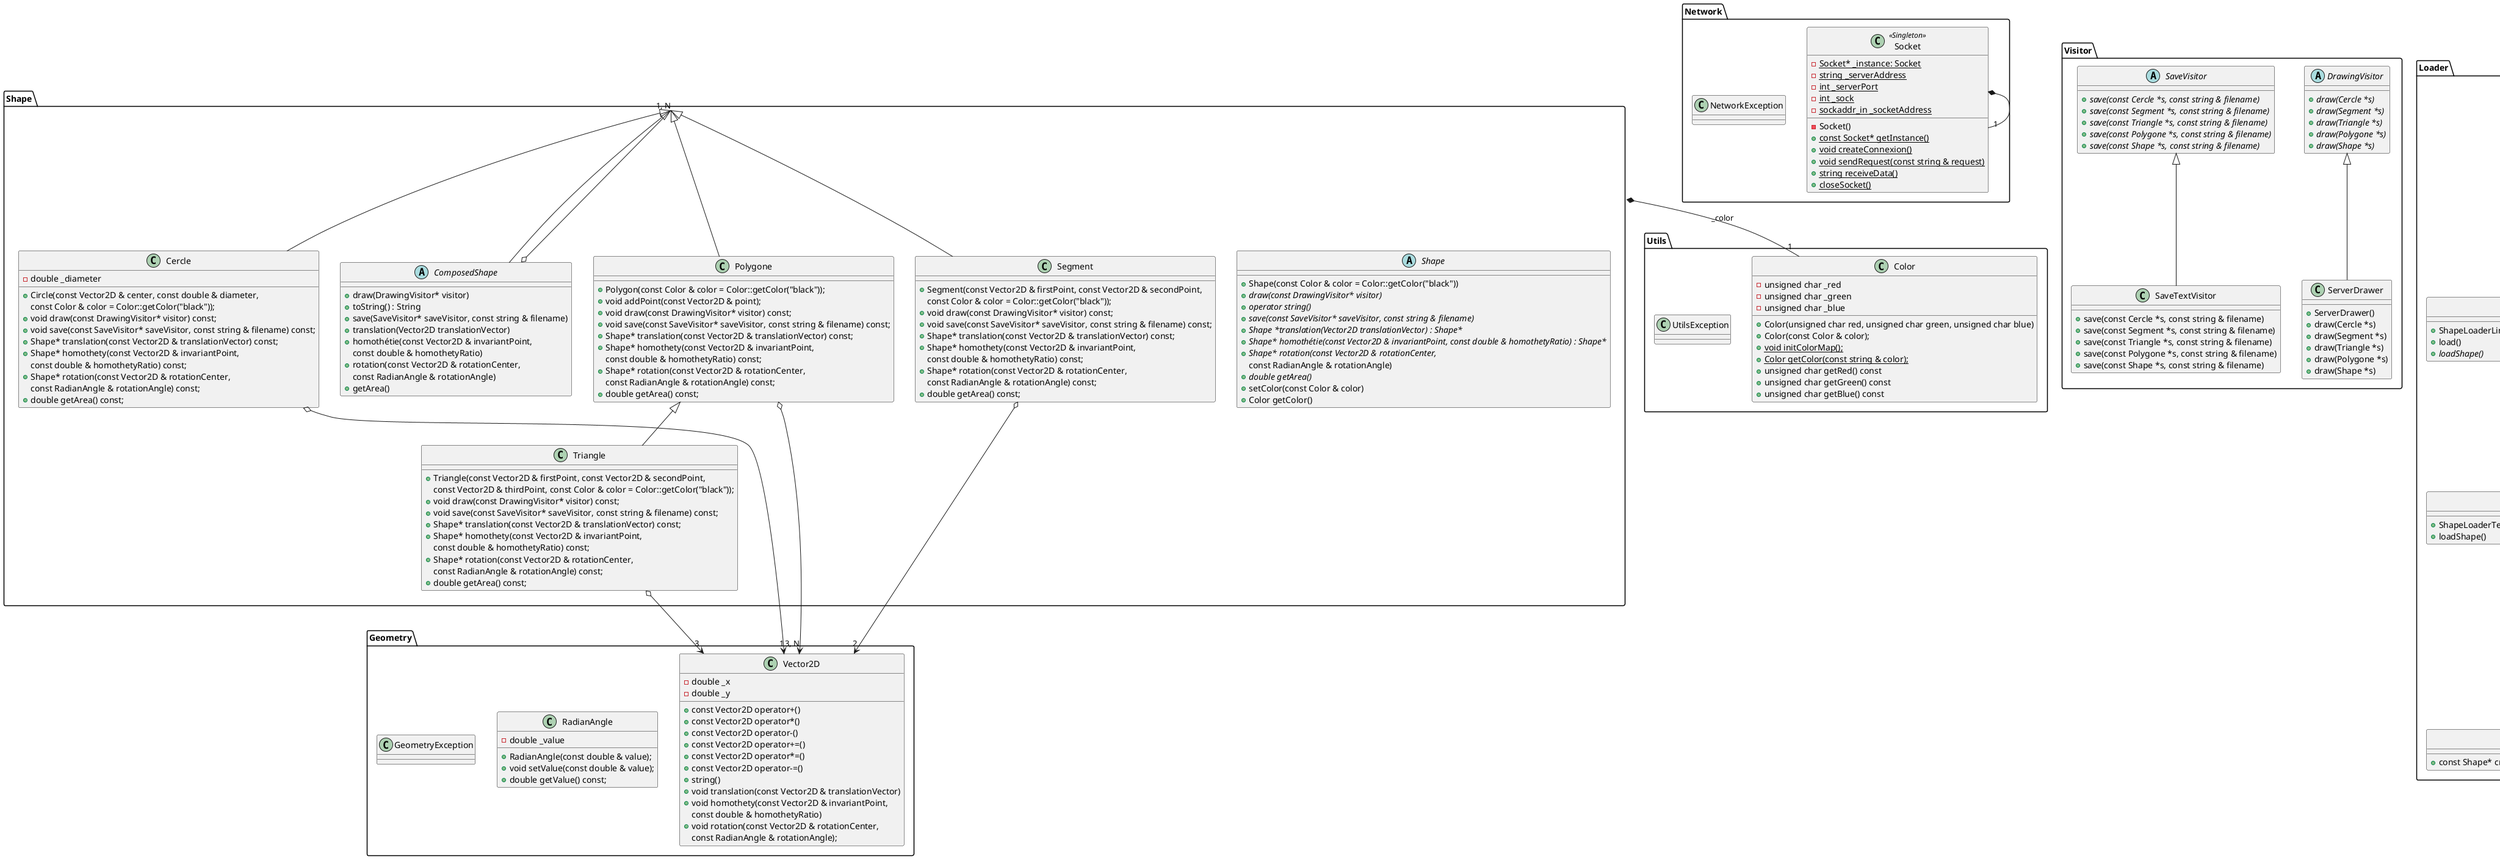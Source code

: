 @startuml

package Utils {
    class Color {
        -unsigned char _red
        -unsigned char _green
        -unsigned char _blue
        +Color(unsigned char red, unsigned char green, unsigned char blue)
        +Color(const Color & color);
        +{static} void initColorMap();
        +{static} Color getColor(const string & color);
        +unsigned char getRed() const
        +unsigned char getGreen() const
        +unsigned char getBlue() const
    }

    class UtilsException
}

package Shape {
    abstract class Shape {
        +Shape(const Color & color = Color::getColor("black"))
        +{abstract} draw(const DrawingVisitor* visitor)
        +{abstract} operator string()
        +{abstract} save(const SaveVisitor* saveVisitor, const string & filename)
        +{abstract} Shape *translation(Vector2D translationVector) : Shape*
        +{abstract} Shape* homothétie(const Vector2D & invariantPoint, const double & homothetyRatio) : Shape*
        +{abstract} Shape* rotation(const Vector2D & rotationCenter,
        const RadianAngle & rotationAngle)
        +{abstract} double getArea()
        +setColor(const Color & color)
        +Color getColor()
    }

    abstract class ComposedShape {
        +draw(DrawingVisitor* visitor)
        +toString() : String
        +save(SaveVisitor* saveVisitor, const string & filename)
        +translation(Vector2D translationVector)
        +homothétie(const Vector2D & invariantPoint,
        const double & homothetyRatio)
        +rotation(const Vector2D & rotationCenter,
        const RadianAngle & rotationAngle)
        +getArea()
    }

    class Cercle {
        -double _diameter
        +Circle(const Vector2D & center, const double & diameter,
         const Color & color = Color::getColor("black"));
        +void draw(const DrawingVisitor* visitor) const;
        +void save(const SaveVisitor* saveVisitor, const string & filename) const;
        +Shape* translation(const Vector2D & translationVector) const;
        +Shape* homothety(const Vector2D & invariantPoint,
        const double & homothetyRatio) const;
        +Shape* rotation(const Vector2D & rotationCenter,
        const RadianAngle & rotationAngle) const;
        +double getArea() const;
    }

    class Segment {
        +Segment(const Vector2D & firstPoint, const Vector2D & secondPoint,
        const Color & color = Color::getColor("black"));
        +void draw(const DrawingVisitor* visitor) const;
        +void save(const SaveVisitor* saveVisitor, const string & filename) const;
        +Shape* translation(const Vector2D & translationVector) const;
        +Shape* homothety(const Vector2D & invariantPoint,
        const double & homothetyRatio) const;
        +Shape* rotation(const Vector2D & rotationCenter,
        const RadianAngle & rotationAngle) const;
        +double getArea() const;
    }

    class Triangle {
        +Triangle(const Vector2D & firstPoint, const Vector2D & secondPoint,
        const Vector2D & thirdPoint, const Color & color = Color::getColor("black"));
        +void draw(const DrawingVisitor* visitor) const;
        +void save(const SaveVisitor* saveVisitor, const string & filename) const;
        +Shape* translation(const Vector2D & translationVector) const;
        +Shape* homothety(const Vector2D & invariantPoint,
        const double & homothetyRatio) const;
        +Shape* rotation(const Vector2D & rotationCenter,
        const RadianAngle & rotationAngle) const;
        +double getArea() const;
    }

    class Polygone {
        +Polygon(const Color & color = Color::getColor("black"));
        +void addPoint(const Vector2D & point);
        +void draw(const DrawingVisitor* visitor) const;
        +void save(const SaveVisitor* saveVisitor, const string & filename) const;
        +Shape* translation(const Vector2D & translationVector) const;
        +Shape* homothety(const Vector2D & invariantPoint,
        const double & homothetyRatio) const;
        +Shape* rotation(const Vector2D & rotationCenter,
        const RadianAngle & rotationAngle) const;
        +double getArea() const;
    }


}

package Network {
    class Socket << Singleton >> {
        -{static} Socket* _instance: Socket
        -{static} string _serverAddress
        -{static} int _serverPort
        -{static} int _sock
        -{static} sockaddr_in _socketAddress
        -Socket()
        +{static} const Socket* getInstance()
        +{static} void createConnexion()
        +{static} void sendRequest(const string & request)
        +{static} string receiveData()
        +{static} closeSocket()
    }

    class NetworkException

    Socket *-- "1" Socket
}

package Visitor {
    abstract class DrawingVisitor {
        +{abstract} draw(Cercle *s)
        +{abstract} draw(Segment *s)
        +{abstract} draw(Triangle *s)
        +{abstract} draw(Polygone *s)
        +{abstract} draw(Shape *s)
    }

    abstract class SaveVisitor {
        +{abstract} save(const Cercle *s, const string & filename)
        +{abstract} save(const Segment *s, const string & filename)
        +{abstract} save(const Triangle *s, const string & filename)
        +{abstract} save(const Polygone *s, const string & filename)
        +{abstract} save(const Shape *s, const string & filename)
    }

    class ServerDrawer {
        +ServerDrawer()
        +draw(Cercle *s)
        +draw(Segment *s)
        +draw(Triangle *s)
        +draw(Polygone *s)
        +draw(Shape *s)
    }

    class SaveTextVisitor {
        +save(const Cercle *s, const string & filename)
        +save(const Segment *s, const string & filename)
        +save(const Triangle *s, const string & filename)
        +save(const Polygone *s, const string & filename)
        +save(const Shape *s, const string & filename)
    }

    SaveVisitor <|-- SaveTextVisitor
    DrawingVisitor <|-- ServerDrawer
}

package Loader {
    abstract class ShapeLoader {
        +ShapeLoader(const ShapeCreator* shapeCreator)
        +{abstract} load()
    }

    class ShapeLoaderLink {
        +ShapeLoaderLink(ShapeLoaderCOR* next, const ShapeCreator* shapeCreator)
        +load()
        +{abstract}loadShape()
    }

    class ShapeLoaderText {
        +ShapeLoaderText(ShapeLoaderLink* next, const ShapeCreator* shapeCreator)
        +loadShape()
    }

    abstract class ShapeCreator {
        +{abstract} const Shape* createShape(const string & shapeString) const
    }

    class ShapeCreatorLink {
        +ShapeCreatorLink(const ShapeCreatorLink* next)
        +const Shape* createShape(const string & shapeString) const
        +{abstract} const Shape* createShapeSpe(const string & shapeString) const
    }

    class SegmentCreator {
        +const Shape* createShapeSpe(const string & shapeString) const
    }

    class CircleCreator {
        +const Shape* createShapeSpe(const string & shapeString) const
    }

    class PolygonCreator {
        +const Shape* createShapeSpe(const string & shapeString) const
    }

    ShapeLoader <|-- ShapeLoaderLink
    ShapeLoader o-- "1" ShapeCreator
    ShapeLoaderLink o-- "1" ShapeLoaderLink : next
    ShapeLoaderLink <|-- ShapeLoaderText
    ShapeCreator <|-- ShapeCreatorLink
    ShapeCreatorLink <|-- SegmentCreator
    ShapeCreatorLink <|-- CircleCreator
    ShapeCreatorLink <|-- PolygonCreator
    ShapeCreatorLink o-- "1" ShapeCreatorLink  : next
}

package Geometry {
    class Vector2D {
        -double _x
        -double _y
        +const Vector2D operator+()
        +const Vector2D operator*()
        +const Vector2D operator-()
        +const Vector2D operator+=()
        +const Vector2D operator*=()
        +const Vector2D operator-=()
        +string()
        +void translation(const Vector2D & translationVector)
        +void homothety(const Vector2D & invariantPoint,
                    const double & homothetyRatio)
        +void rotation(const Vector2D & rotationCenter,
                    const RadianAngle & rotationAngle);
    }

    class RadianAngle {
        -double _value
        +RadianAngle(const double & value);
        +void setValue(const double & value);
        +double getValue() const;
    }

    class GeometryException
}

Shape *-- "1" Color : _color
Shape <|-- Cercle
Shape <|-- Segment
Polygone <|-- Triangle
Shape <|-- Polygone
ComposedShape o-- "1, N" Shape
Shape <|-- ComposedShape
Cercle o--> "1" Vector2D
Segment o--> "2" Vector2D
Triangle o--> "3" Vector2D
Polygone o--> "3, N" Vector2D

@enduml
